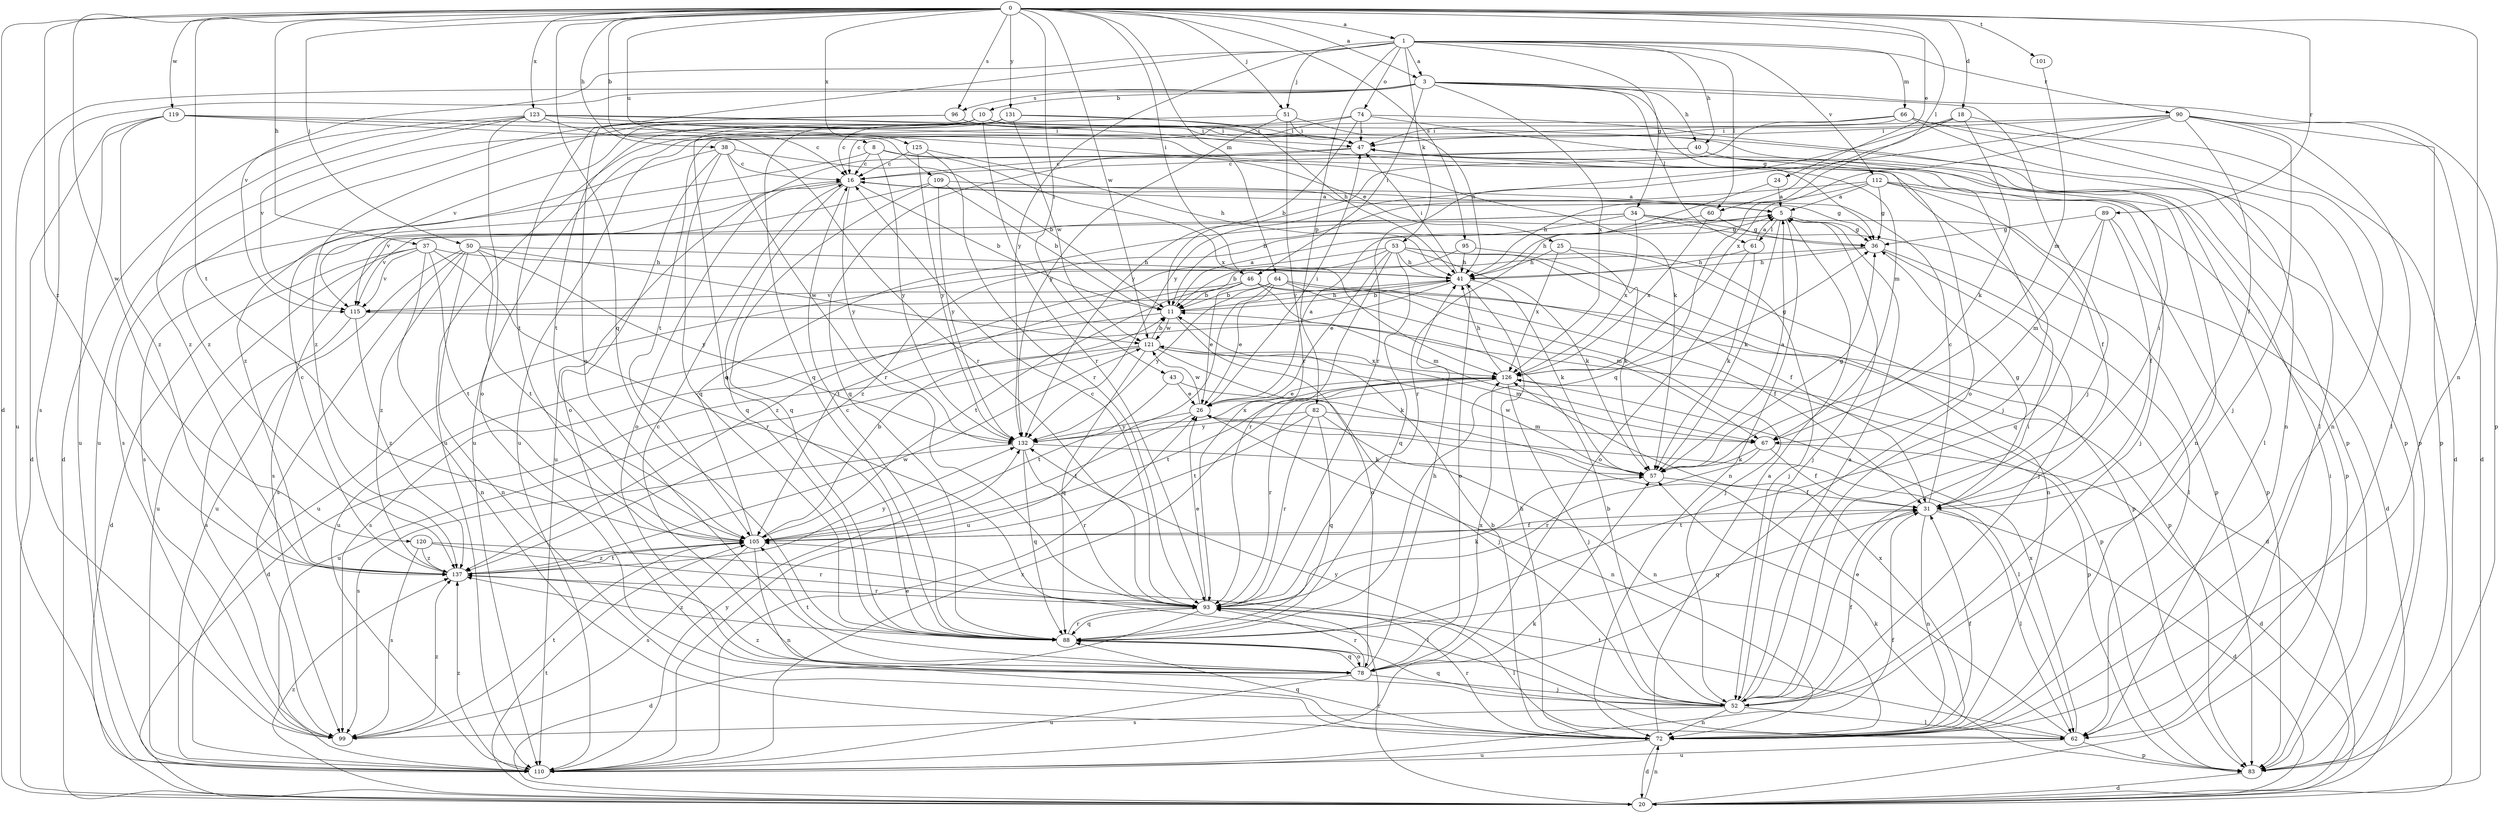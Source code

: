 strict digraph  {
0;
1;
3;
5;
8;
10;
11;
16;
18;
20;
24;
25;
26;
31;
34;
36;
37;
38;
40;
41;
43;
46;
47;
50;
51;
52;
53;
57;
60;
61;
62;
64;
66;
67;
72;
74;
78;
82;
83;
88;
89;
90;
93;
95;
96;
99;
101;
105;
109;
110;
112;
115;
119;
120;
121;
123;
125;
126;
131;
132;
137;
0 -> 1  [label=a];
0 -> 3  [label=a];
0 -> 8  [label=b];
0 -> 18  [label=d];
0 -> 20  [label=d];
0 -> 24  [label=e];
0 -> 37  [label=h];
0 -> 38  [label=h];
0 -> 43  [label=i];
0 -> 46  [label=i];
0 -> 50  [label=j];
0 -> 51  [label=j];
0 -> 60  [label=l];
0 -> 64  [label=m];
0 -> 72  [label=n];
0 -> 88  [label=q];
0 -> 89  [label=r];
0 -> 95  [label=s];
0 -> 96  [label=s];
0 -> 101  [label=t];
0 -> 105  [label=t];
0 -> 109  [label=u];
0 -> 119  [label=w];
0 -> 120  [label=w];
0 -> 121  [label=w];
0 -> 123  [label=x];
0 -> 125  [label=x];
0 -> 131  [label=y];
0 -> 137  [label=z];
1 -> 3  [label=a];
1 -> 34  [label=g];
1 -> 40  [label=h];
1 -> 51  [label=j];
1 -> 53  [label=k];
1 -> 60  [label=l];
1 -> 66  [label=m];
1 -> 74  [label=o];
1 -> 78  [label=o];
1 -> 82  [label=p];
1 -> 90  [label=r];
1 -> 112  [label=v];
1 -> 115  [label=v];
1 -> 132  [label=y];
3 -> 10  [label=b];
3 -> 36  [label=g];
3 -> 40  [label=h];
3 -> 46  [label=i];
3 -> 52  [label=j];
3 -> 61  [label=l];
3 -> 83  [label=p];
3 -> 96  [label=s];
3 -> 99  [label=s];
3 -> 110  [label=u];
3 -> 126  [label=x];
5 -> 36  [label=g];
5 -> 52  [label=j];
5 -> 57  [label=k];
5 -> 61  [label=l];
5 -> 72  [label=n];
8 -> 16  [label=c];
8 -> 25  [label=e];
8 -> 99  [label=s];
8 -> 126  [label=x];
8 -> 132  [label=y];
10 -> 47  [label=i];
10 -> 83  [label=p];
10 -> 88  [label=q];
10 -> 93  [label=r];
10 -> 105  [label=t];
10 -> 115  [label=v];
10 -> 137  [label=z];
11 -> 5  [label=a];
11 -> 41  [label=h];
11 -> 78  [label=o];
11 -> 99  [label=s];
11 -> 121  [label=w];
16 -> 5  [label=a];
16 -> 11  [label=b];
16 -> 36  [label=g];
16 -> 78  [label=o];
16 -> 88  [label=q];
16 -> 99  [label=s];
16 -> 132  [label=y];
18 -> 47  [label=i];
18 -> 57  [label=k];
18 -> 72  [label=n];
18 -> 88  [label=q];
18 -> 132  [label=y];
20 -> 47  [label=i];
20 -> 72  [label=n];
20 -> 93  [label=r];
20 -> 105  [label=t];
20 -> 137  [label=z];
24 -> 5  [label=a];
24 -> 93  [label=r];
25 -> 41  [label=h];
25 -> 52  [label=j];
25 -> 57  [label=k];
25 -> 126  [label=x];
26 -> 5  [label=a];
26 -> 47  [label=i];
26 -> 62  [label=l];
26 -> 72  [label=n];
26 -> 105  [label=t];
26 -> 121  [label=w];
26 -> 132  [label=y];
31 -> 16  [label=c];
31 -> 20  [label=d];
31 -> 36  [label=g];
31 -> 47  [label=i];
31 -> 62  [label=l];
31 -> 72  [label=n];
31 -> 88  [label=q];
31 -> 105  [label=t];
34 -> 20  [label=d];
34 -> 36  [label=g];
34 -> 83  [label=p];
34 -> 99  [label=s];
34 -> 115  [label=v];
34 -> 126  [label=x];
34 -> 137  [label=z];
36 -> 41  [label=h];
36 -> 52  [label=j];
36 -> 62  [label=l];
36 -> 105  [label=t];
37 -> 20  [label=d];
37 -> 41  [label=h];
37 -> 72  [label=n];
37 -> 93  [label=r];
37 -> 105  [label=t];
37 -> 110  [label=u];
37 -> 115  [label=v];
38 -> 11  [label=b];
38 -> 16  [label=c];
38 -> 78  [label=o];
38 -> 88  [label=q];
38 -> 93  [label=r];
38 -> 137  [label=z];
40 -> 16  [label=c];
40 -> 62  [label=l];
40 -> 72  [label=n];
40 -> 110  [label=u];
41 -> 11  [label=b];
41 -> 47  [label=i];
41 -> 57  [label=k];
41 -> 78  [label=o];
41 -> 110  [label=u];
41 -> 115  [label=v];
43 -> 26  [label=e];
43 -> 52  [label=j];
43 -> 105  [label=t];
46 -> 11  [label=b];
46 -> 20  [label=d];
46 -> 26  [label=e];
46 -> 52  [label=j];
46 -> 67  [label=m];
46 -> 105  [label=t];
46 -> 115  [label=v];
47 -> 16  [label=c];
47 -> 88  [label=q];
50 -> 41  [label=h];
50 -> 72  [label=n];
50 -> 99  [label=s];
50 -> 105  [label=t];
50 -> 110  [label=u];
50 -> 121  [label=w];
50 -> 132  [label=y];
50 -> 137  [label=z];
51 -> 41  [label=h];
51 -> 47  [label=i];
51 -> 93  [label=r];
51 -> 110  [label=u];
51 -> 132  [label=y];
52 -> 5  [label=a];
52 -> 11  [label=b];
52 -> 31  [label=f];
52 -> 47  [label=i];
52 -> 62  [label=l];
52 -> 72  [label=n];
52 -> 88  [label=q];
52 -> 99  [label=s];
52 -> 132  [label=y];
52 -> 137  [label=z];
53 -> 11  [label=b];
53 -> 26  [label=e];
53 -> 31  [label=f];
53 -> 41  [label=h];
53 -> 57  [label=k];
53 -> 72  [label=n];
53 -> 88  [label=q];
53 -> 93  [label=r];
53 -> 137  [label=z];
57 -> 5  [label=a];
57 -> 31  [label=f];
57 -> 36  [label=g];
57 -> 121  [label=w];
60 -> 36  [label=g];
60 -> 41  [label=h];
60 -> 126  [label=x];
61 -> 5  [label=a];
61 -> 41  [label=h];
61 -> 57  [label=k];
61 -> 78  [label=o];
62 -> 26  [label=e];
62 -> 83  [label=p];
62 -> 105  [label=t];
62 -> 110  [label=u];
62 -> 126  [label=x];
64 -> 11  [label=b];
64 -> 26  [label=e];
64 -> 31  [label=f];
64 -> 67  [label=m];
64 -> 83  [label=p];
64 -> 110  [label=u];
64 -> 132  [label=y];
66 -> 20  [label=d];
66 -> 47  [label=i];
66 -> 72  [label=n];
66 -> 83  [label=p];
66 -> 110  [label=u];
66 -> 132  [label=y];
67 -> 20  [label=d];
67 -> 31  [label=f];
67 -> 57  [label=k];
67 -> 93  [label=r];
72 -> 5  [label=a];
72 -> 11  [label=b];
72 -> 20  [label=d];
72 -> 31  [label=f];
72 -> 41  [label=h];
72 -> 88  [label=q];
72 -> 93  [label=r];
72 -> 110  [label=u];
72 -> 126  [label=x];
74 -> 11  [label=b];
74 -> 16  [label=c];
74 -> 47  [label=i];
74 -> 62  [label=l];
74 -> 78  [label=o];
74 -> 110  [label=u];
78 -> 16  [label=c];
78 -> 41  [label=h];
78 -> 52  [label=j];
78 -> 88  [label=q];
78 -> 93  [label=r];
78 -> 105  [label=t];
78 -> 110  [label=u];
78 -> 126  [label=x];
82 -> 67  [label=m];
82 -> 72  [label=n];
82 -> 88  [label=q];
82 -> 93  [label=r];
82 -> 105  [label=t];
82 -> 132  [label=y];
83 -> 20  [label=d];
83 -> 57  [label=k];
88 -> 16  [label=c];
88 -> 78  [label=o];
88 -> 93  [label=r];
88 -> 137  [label=z];
89 -> 31  [label=f];
89 -> 36  [label=g];
89 -> 67  [label=m];
89 -> 83  [label=p];
89 -> 88  [label=q];
90 -> 20  [label=d];
90 -> 31  [label=f];
90 -> 47  [label=i];
90 -> 52  [label=j];
90 -> 62  [label=l];
90 -> 83  [label=p];
90 -> 93  [label=r];
90 -> 105  [label=t];
90 -> 126  [label=x];
93 -> 16  [label=c];
93 -> 20  [label=d];
93 -> 26  [label=e];
93 -> 57  [label=k];
93 -> 62  [label=l];
93 -> 88  [label=q];
95 -> 41  [label=h];
95 -> 83  [label=p];
95 -> 110  [label=u];
96 -> 47  [label=i];
96 -> 83  [label=p];
96 -> 105  [label=t];
96 -> 137  [label=z];
99 -> 105  [label=t];
99 -> 137  [label=z];
101 -> 67  [label=m];
105 -> 5  [label=a];
105 -> 11  [label=b];
105 -> 31  [label=f];
105 -> 72  [label=n];
105 -> 99  [label=s];
105 -> 137  [label=z];
109 -> 5  [label=a];
109 -> 11  [label=b];
109 -> 88  [label=q];
109 -> 115  [label=v];
109 -> 132  [label=y];
110 -> 26  [label=e];
110 -> 31  [label=f];
110 -> 57  [label=k];
110 -> 126  [label=x];
110 -> 132  [label=y];
110 -> 137  [label=z];
112 -> 5  [label=a];
112 -> 11  [label=b];
112 -> 31  [label=f];
112 -> 36  [label=g];
112 -> 41  [label=h];
112 -> 52  [label=j];
112 -> 83  [label=p];
115 -> 83  [label=p];
115 -> 99  [label=s];
115 -> 137  [label=z];
119 -> 20  [label=d];
119 -> 47  [label=i];
119 -> 52  [label=j];
119 -> 93  [label=r];
119 -> 110  [label=u];
119 -> 137  [label=z];
120 -> 62  [label=l];
120 -> 93  [label=r];
120 -> 99  [label=s];
120 -> 137  [label=z];
121 -> 11  [label=b];
121 -> 20  [label=d];
121 -> 57  [label=k];
121 -> 67  [label=m];
121 -> 88  [label=q];
121 -> 110  [label=u];
121 -> 126  [label=x];
123 -> 16  [label=c];
123 -> 20  [label=d];
123 -> 47  [label=i];
123 -> 57  [label=k];
123 -> 67  [label=m];
123 -> 78  [label=o];
123 -> 115  [label=v];
123 -> 137  [label=z];
125 -> 16  [label=c];
125 -> 41  [label=h];
125 -> 93  [label=r];
125 -> 132  [label=y];
126 -> 26  [label=e];
126 -> 36  [label=g];
126 -> 41  [label=h];
126 -> 52  [label=j];
126 -> 83  [label=p];
126 -> 93  [label=r];
126 -> 105  [label=t];
131 -> 16  [label=c];
131 -> 41  [label=h];
131 -> 47  [label=i];
131 -> 88  [label=q];
131 -> 110  [label=u];
131 -> 121  [label=w];
132 -> 57  [label=k];
132 -> 88  [label=q];
132 -> 93  [label=r];
132 -> 99  [label=s];
132 -> 126  [label=x];
137 -> 16  [label=c];
137 -> 93  [label=r];
137 -> 105  [label=t];
137 -> 121  [label=w];
137 -> 132  [label=y];
}
